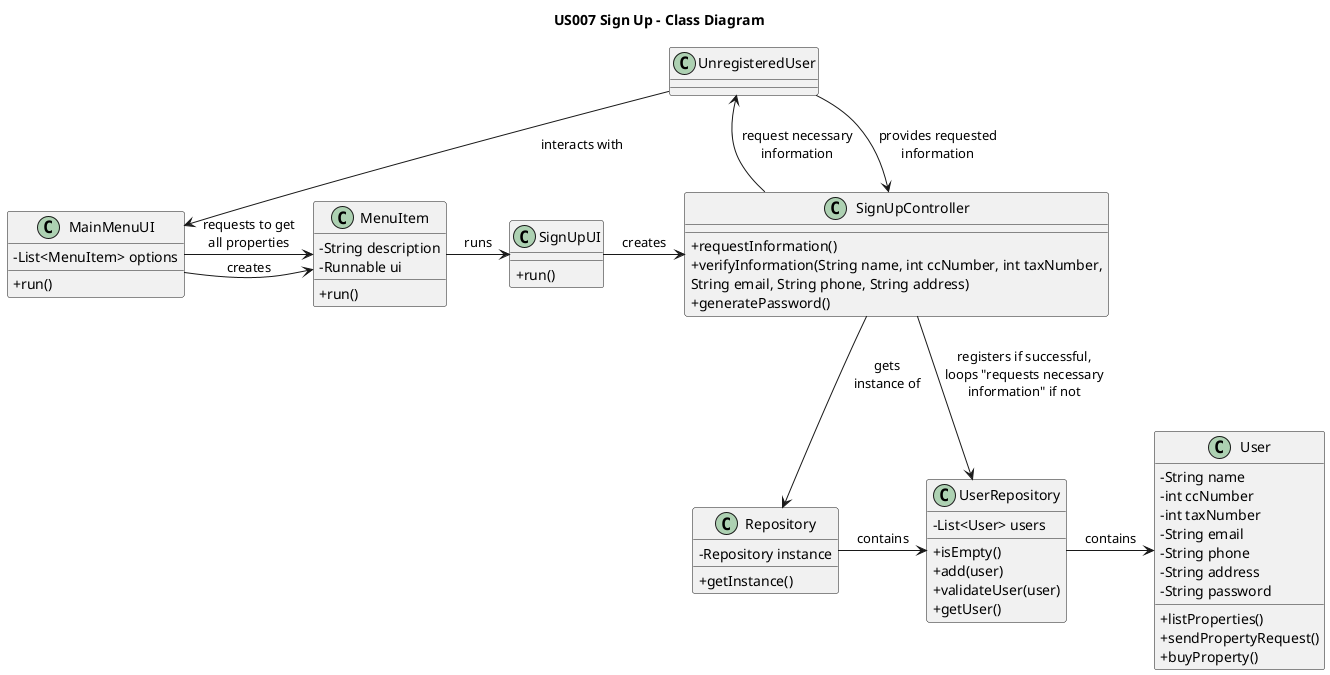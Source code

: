 @startuml
skinparam packageStyle rectangle
skinparam shadowing false
skinparam classAttributeIconSize 0

title US007 Sign Up - Class Diagram

class UnregisteredUser {
___
}

class MainMenuUI {
-List<MenuItem> options
___
+run()
}

class MenuItem {
-String description
-Runnable ui
___
+run()
}

class SignUpUI {
___
+run()
}

class SignUpController{
___
+requestInformation()
+verifyInformation(String name, int ccNumber, int taxNumber,\nString email, String phone, String address)
+generatePassword()
}

class Repository {
-Repository instance
___
+getInstance()
}

class UserRepository {
-List<User> users
___
+isEmpty()
+add(user)
+validateUser(user)
+getUser()
}

class User {
-String name
-int ccNumber
-int taxNumber
-String email
-String phone
-String address
-String password
___
+listProperties()
+sendPropertyRequest()
+buyProperty()
}

UnregisteredUser --> MainMenuUI : interacts with

MainMenuUI -> MenuItem : creates
MainMenuUI -> MenuItem : requests to get\nall properties

MenuItem -> SignUpUI : runs
SignUpUI -> SignUpController : creates

SignUpController -up-> UnregisteredUser : request necessary\ninformation
UnregisteredUser -> SignUpController : provides requested\ninformation
SignUpController --> Repository : gets\ninstance of

Repository -> UserRepository : contains
SignUpController -> UserRepository : registers if successful,\nloops "requests necessary\ninformation" if not
UserRepository -right-> User : contains

@enduml